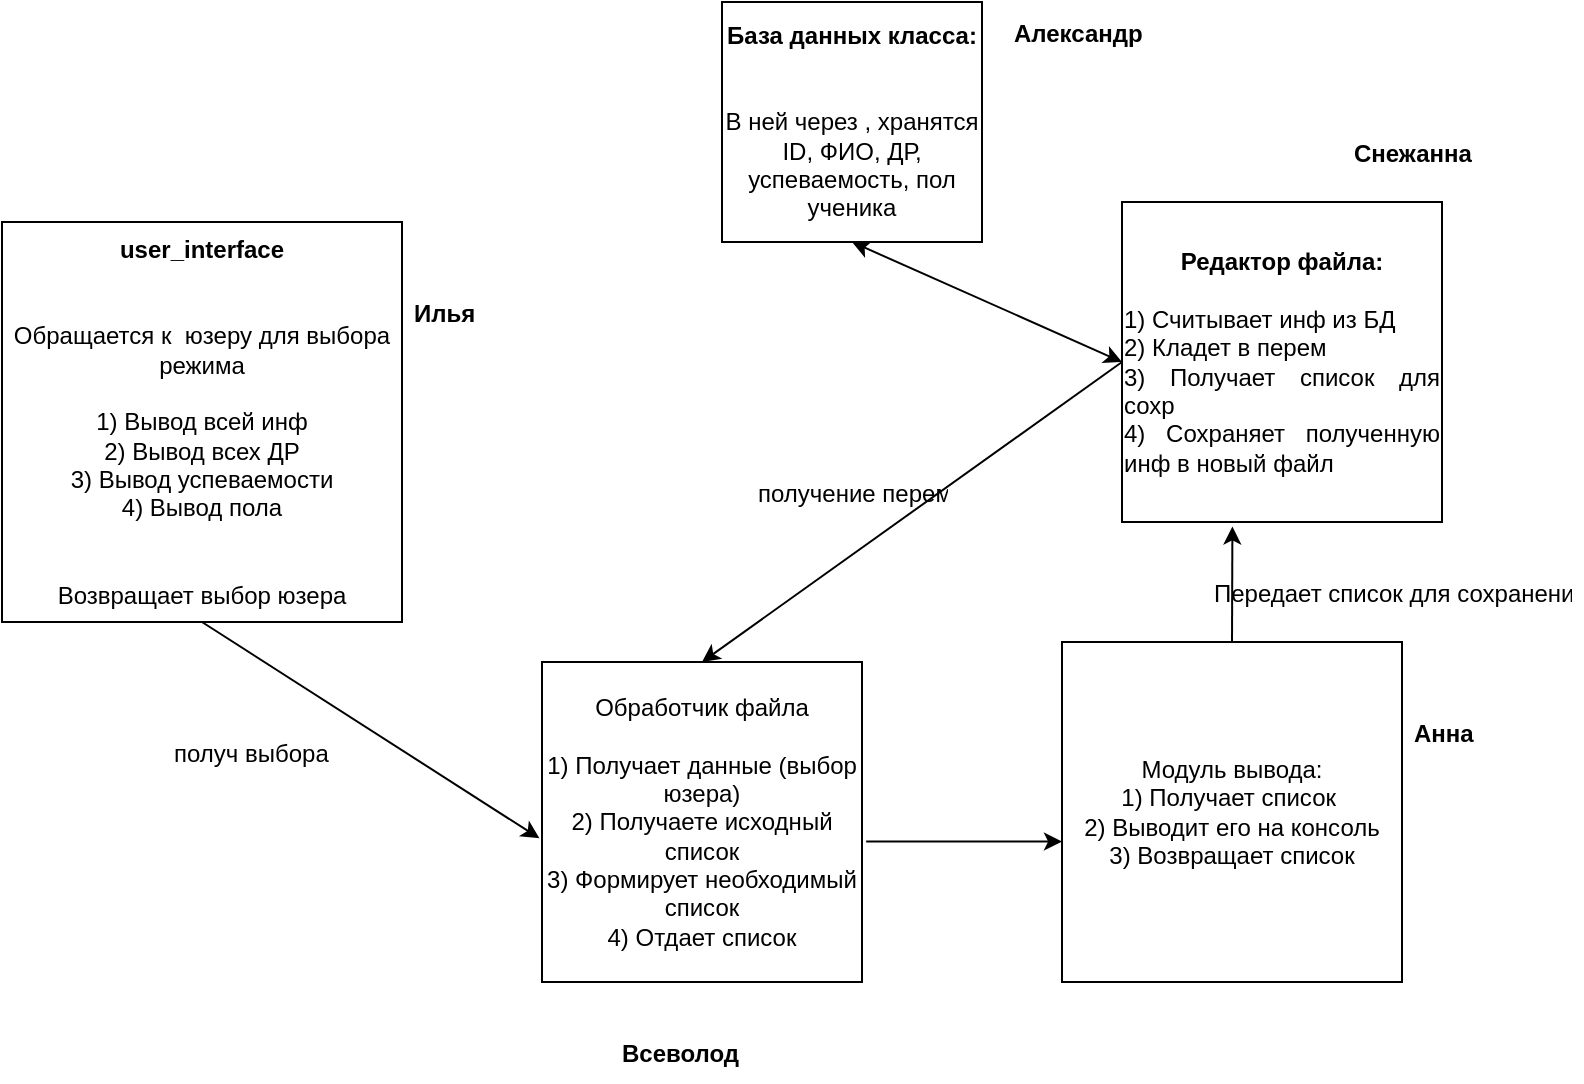 <mxfile>
    <diagram id="DolruIjGNjRQ6eBEmS0-" name="Page-1">
        <mxGraphModel dx="796" dy="782" grid="1" gridSize="10" guides="1" tooltips="1" connect="1" arrows="1" fold="1" page="1" pageScale="1" pageWidth="827" pageHeight="1169" math="0" shadow="0">
            <root>
                <mxCell id="0"/>
                <mxCell id="1" parent="0"/>
                <mxCell id="86" value="&lt;b&gt;user_interface&lt;/b&gt;&lt;br&gt;&lt;br&gt;&lt;br&gt;Обращается к&amp;nbsp; юзеру для выбора режима&lt;br&gt;&lt;br&gt;1) Вывод всей инф&lt;br&gt;2) Вывод всех ДР&lt;br&gt;3) Вывод успеваемости&lt;br&gt;4) Вывод пола&lt;br&gt;&lt;br&gt;&lt;br&gt;Возвращает выбор юзера" style="whiteSpace=wrap;html=1;aspect=fixed;" parent="1" vertex="1">
                    <mxGeometry x="50" y="150" width="200" height="200" as="geometry"/>
                </mxCell>
                <mxCell id="87" value="&lt;b&gt;База данных класса:&lt;/b&gt;&lt;br&gt;&lt;br&gt;&lt;br&gt;В ней через , хранятся ID, ФИО, ДР, успеваемость, пол ученика" style="rounded=0;whiteSpace=wrap;html=1;" parent="1" vertex="1">
                    <mxGeometry x="410" y="40" width="130" height="120" as="geometry"/>
                </mxCell>
                <mxCell id="88" value="Обработчик файла&lt;br&gt;&lt;br&gt;1) Получает данные (выбор юзера)&lt;br&gt;2) Получаете исходный список&lt;br&gt;3) Формирует необходимый список&lt;br&gt;4) Отдает список" style="whiteSpace=wrap;html=1;aspect=fixed;" parent="1" vertex="1">
                    <mxGeometry x="320" y="370" width="160" height="160" as="geometry"/>
                </mxCell>
                <mxCell id="89" value="&lt;b&gt;Редактор файла:&lt;/b&gt;&lt;br&gt;&lt;br&gt;&lt;div style=&quot;text-align: justify&quot;&gt;&lt;span&gt;1) Считывает инф из БД&lt;/span&gt;&lt;/div&gt;&lt;div style=&quot;text-align: justify&quot;&gt;&lt;span&gt;2) Кладет в перем&lt;/span&gt;&lt;/div&gt;&lt;div style=&quot;text-align: justify&quot;&gt;&lt;span&gt;3) Получает список для сохр&lt;/span&gt;&lt;/div&gt;&lt;div style=&quot;text-align: justify&quot;&gt;&lt;span&gt;4) Сохраняет полученную инф в новый файл&lt;/span&gt;&lt;/div&gt;" style="whiteSpace=wrap;html=1;aspect=fixed;" parent="1" vertex="1">
                    <mxGeometry x="610" y="140" width="160" height="160" as="geometry"/>
                </mxCell>
                <mxCell id="90" value="" style="endArrow=classic;html=1;rounded=0;entryX=-0.008;entryY=0.551;entryDx=0;entryDy=0;entryPerimeter=0;" parent="1" target="88" edge="1">
                    <mxGeometry width="50" height="50" relative="1" as="geometry">
                        <mxPoint x="150" y="350" as="sourcePoint"/>
                        <mxPoint x="460" y="340" as="targetPoint"/>
                    </mxGeometry>
                </mxCell>
                <mxCell id="91" value="" style="endArrow=classic;startArrow=classic;html=1;rounded=0;entryX=0;entryY=0.5;entryDx=0;entryDy=0;exitX=0.5;exitY=1;exitDx=0;exitDy=0;" parent="1" source="87" target="89" edge="1">
                    <mxGeometry width="50" height="50" relative="1" as="geometry">
                        <mxPoint x="410" y="290" as="sourcePoint"/>
                        <mxPoint x="460" y="240" as="targetPoint"/>
                    </mxGeometry>
                </mxCell>
                <mxCell id="92" value="Модуль вывода:&lt;br&gt;1) Получает список&amp;nbsp;&lt;br&gt;2) Выводит его на консоль&lt;br&gt;3) Возвращает список" style="whiteSpace=wrap;html=1;aspect=fixed;" parent="1" vertex="1">
                    <mxGeometry x="580" y="360" width="170" height="170" as="geometry"/>
                </mxCell>
                <mxCell id="93" value="получение перем" style="text;strokeColor=none;fillColor=none;align=left;verticalAlign=middle;spacingLeft=4;spacingRight=4;overflow=hidden;points=[[0,0.5],[1,0.5]];portConstraint=eastwest;rotatable=0;" parent="1" vertex="1">
                    <mxGeometry x="422" y="270" width="106" height="30" as="geometry"/>
                </mxCell>
                <mxCell id="94" value="получ выбора" style="text;strokeColor=none;fillColor=none;align=left;verticalAlign=middle;spacingLeft=4;spacingRight=4;overflow=hidden;points=[[0,0.5],[1,0.5]];portConstraint=eastwest;rotatable=0;" parent="1" vertex="1">
                    <mxGeometry x="130" y="400" width="106" height="30" as="geometry"/>
                </mxCell>
                <mxCell id="95" value="" style="endArrow=classic;html=1;rounded=0;exitX=1.013;exitY=0.561;exitDx=0;exitDy=0;exitPerimeter=0;entryX=0;entryY=0.587;entryDx=0;entryDy=0;entryPerimeter=0;" parent="1" source="88" target="92" edge="1">
                    <mxGeometry width="50" height="50" relative="1" as="geometry">
                        <mxPoint x="410" y="370" as="sourcePoint"/>
                        <mxPoint x="460" y="320" as="targetPoint"/>
                    </mxGeometry>
                </mxCell>
                <mxCell id="96" value="" style="endArrow=classic;html=1;rounded=0;exitX=0.5;exitY=0;exitDx=0;exitDy=0;entryX=0.345;entryY=1.014;entryDx=0;entryDy=0;entryPerimeter=0;" parent="1" source="92" target="89" edge="1">
                    <mxGeometry width="50" height="50" relative="1" as="geometry">
                        <mxPoint x="410" y="350" as="sourcePoint"/>
                        <mxPoint x="460" y="300" as="targetPoint"/>
                    </mxGeometry>
                </mxCell>
                <mxCell id="97" value="Передает список для сохранения" style="text;strokeColor=none;fillColor=none;align=left;verticalAlign=middle;spacingLeft=4;spacingRight=4;overflow=hidden;points=[[0,0.5],[1,0.5]];portConstraint=eastwest;rotatable=0;" parent="1" vertex="1">
                    <mxGeometry x="650" y="320" width="190" height="30" as="geometry"/>
                </mxCell>
                <mxCell id="98" value="Всеволод" style="text;strokeColor=none;fillColor=none;align=left;verticalAlign=middle;spacingLeft=4;spacingRight=4;overflow=hidden;points=[[0,0.5],[1,0.5]];portConstraint=eastwest;rotatable=0;fontStyle=1" parent="1" vertex="1">
                    <mxGeometry x="354" y="550" width="80" height="30" as="geometry"/>
                </mxCell>
                <mxCell id="99" value="Снежанна" style="text;strokeColor=none;fillColor=none;align=left;verticalAlign=middle;spacingLeft=4;spacingRight=4;overflow=hidden;points=[[0,0.5],[1,0.5]];portConstraint=eastwest;rotatable=0;fontStyle=1" parent="1" vertex="1">
                    <mxGeometry x="720" y="100" width="80" height="30" as="geometry"/>
                </mxCell>
                <mxCell id="100" value="" style="endArrow=classic;html=1;rounded=0;exitX=0;exitY=0.5;exitDx=0;exitDy=0;entryX=0.5;entryY=0;entryDx=0;entryDy=0;" parent="1" source="89" target="88" edge="1">
                    <mxGeometry width="50" height="50" relative="1" as="geometry">
                        <mxPoint x="410" y="340" as="sourcePoint"/>
                        <mxPoint x="460" y="290" as="targetPoint"/>
                    </mxGeometry>
                </mxCell>
                <mxCell id="101" value="Александр" style="text;strokeColor=none;fillColor=none;align=left;verticalAlign=middle;spacingLeft=4;spacingRight=4;overflow=hidden;points=[[0,0.5],[1,0.5]];portConstraint=eastwest;rotatable=0;fontStyle=1" parent="1" vertex="1">
                    <mxGeometry x="550" y="40" width="80" height="30" as="geometry"/>
                </mxCell>
                <mxCell id="102" value="Илья" style="text;strokeColor=none;fillColor=none;align=left;verticalAlign=middle;spacingLeft=4;spacingRight=4;overflow=hidden;points=[[0,0.5],[1,0.5]];portConstraint=eastwest;rotatable=0;fontStyle=1" parent="1" vertex="1">
                    <mxGeometry x="250" y="180" width="80" height="30" as="geometry"/>
                </mxCell>
                <mxCell id="103" value="Анна" style="text;strokeColor=none;fillColor=none;align=left;verticalAlign=middle;spacingLeft=4;spacingRight=4;overflow=hidden;points=[[0,0.5],[1,0.5]];portConstraint=eastwest;rotatable=0;fontStyle=1" parent="1" vertex="1">
                    <mxGeometry x="750" y="390" width="80" height="30" as="geometry"/>
                </mxCell>
            </root>
        </mxGraphModel>
    </diagram>
</mxfile>